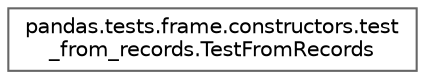 digraph "Graphical Class Hierarchy"
{
 // LATEX_PDF_SIZE
  bgcolor="transparent";
  edge [fontname=Helvetica,fontsize=10,labelfontname=Helvetica,labelfontsize=10];
  node [fontname=Helvetica,fontsize=10,shape=box,height=0.2,width=0.4];
  rankdir="LR";
  Node0 [id="Node000000",label="pandas.tests.frame.constructors.test\l_from_records.TestFromRecords",height=0.2,width=0.4,color="grey40", fillcolor="white", style="filled",URL="$dd/db6/classpandas_1_1tests_1_1frame_1_1constructors_1_1test__from__records_1_1TestFromRecords.html",tooltip=" "];
}
